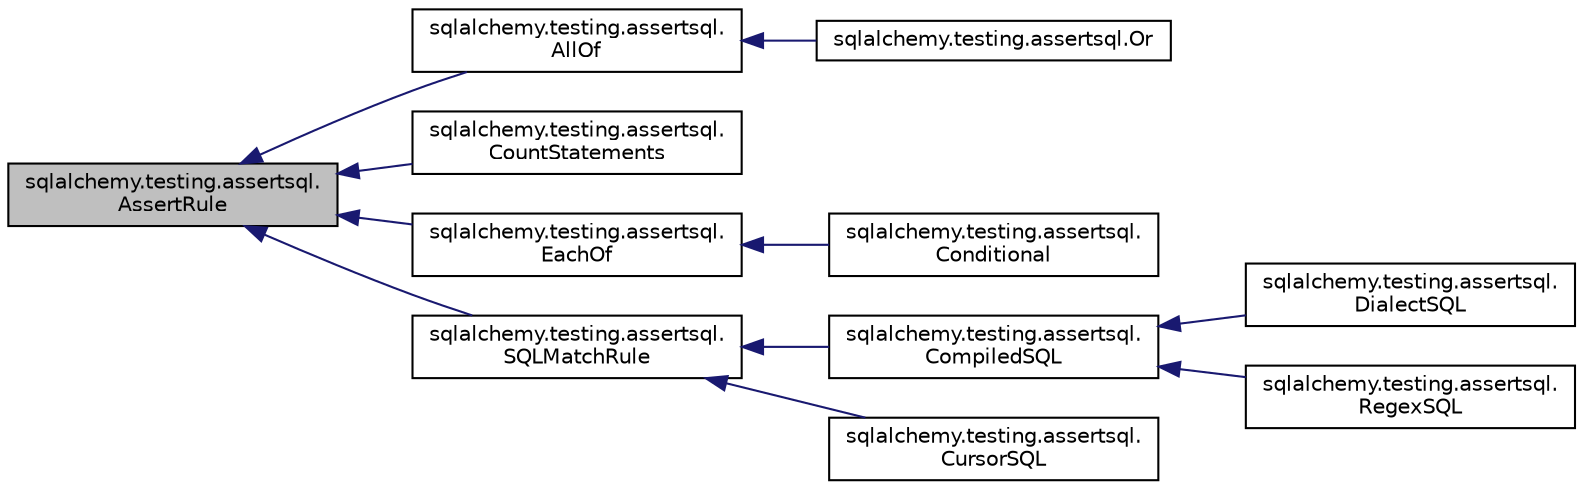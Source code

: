 digraph "sqlalchemy.testing.assertsql.AssertRule"
{
 // LATEX_PDF_SIZE
  edge [fontname="Helvetica",fontsize="10",labelfontname="Helvetica",labelfontsize="10"];
  node [fontname="Helvetica",fontsize="10",shape=record];
  rankdir="LR";
  Node1 [label="sqlalchemy.testing.assertsql.\lAssertRule",height=0.2,width=0.4,color="black", fillcolor="grey75", style="filled", fontcolor="black",tooltip=" "];
  Node1 -> Node2 [dir="back",color="midnightblue",fontsize="10",style="solid",fontname="Helvetica"];
  Node2 [label="sqlalchemy.testing.assertsql.\lAllOf",height=0.2,width=0.4,color="black", fillcolor="white", style="filled",URL="$classsqlalchemy_1_1testing_1_1assertsql_1_1AllOf.html",tooltip=" "];
  Node2 -> Node3 [dir="back",color="midnightblue",fontsize="10",style="solid",fontname="Helvetica"];
  Node3 [label="sqlalchemy.testing.assertsql.Or",height=0.2,width=0.4,color="black", fillcolor="white", style="filled",URL="$classsqlalchemy_1_1testing_1_1assertsql_1_1Or.html",tooltip=" "];
  Node1 -> Node4 [dir="back",color="midnightblue",fontsize="10",style="solid",fontname="Helvetica"];
  Node4 [label="sqlalchemy.testing.assertsql.\lCountStatements",height=0.2,width=0.4,color="black", fillcolor="white", style="filled",URL="$classsqlalchemy_1_1testing_1_1assertsql_1_1CountStatements.html",tooltip=" "];
  Node1 -> Node5 [dir="back",color="midnightblue",fontsize="10",style="solid",fontname="Helvetica"];
  Node5 [label="sqlalchemy.testing.assertsql.\lEachOf",height=0.2,width=0.4,color="black", fillcolor="white", style="filled",URL="$classsqlalchemy_1_1testing_1_1assertsql_1_1EachOf.html",tooltip=" "];
  Node5 -> Node6 [dir="back",color="midnightblue",fontsize="10",style="solid",fontname="Helvetica"];
  Node6 [label="sqlalchemy.testing.assertsql.\lConditional",height=0.2,width=0.4,color="black", fillcolor="white", style="filled",URL="$classsqlalchemy_1_1testing_1_1assertsql_1_1Conditional.html",tooltip=" "];
  Node1 -> Node7 [dir="back",color="midnightblue",fontsize="10",style="solid",fontname="Helvetica"];
  Node7 [label="sqlalchemy.testing.assertsql.\lSQLMatchRule",height=0.2,width=0.4,color="black", fillcolor="white", style="filled",URL="$classsqlalchemy_1_1testing_1_1assertsql_1_1SQLMatchRule.html",tooltip=" "];
  Node7 -> Node8 [dir="back",color="midnightblue",fontsize="10",style="solid",fontname="Helvetica"];
  Node8 [label="sqlalchemy.testing.assertsql.\lCompiledSQL",height=0.2,width=0.4,color="black", fillcolor="white", style="filled",URL="$classsqlalchemy_1_1testing_1_1assertsql_1_1CompiledSQL.html",tooltip=" "];
  Node8 -> Node9 [dir="back",color="midnightblue",fontsize="10",style="solid",fontname="Helvetica"];
  Node9 [label="sqlalchemy.testing.assertsql.\lDialectSQL",height=0.2,width=0.4,color="black", fillcolor="white", style="filled",URL="$classsqlalchemy_1_1testing_1_1assertsql_1_1DialectSQL.html",tooltip=" "];
  Node8 -> Node10 [dir="back",color="midnightblue",fontsize="10",style="solid",fontname="Helvetica"];
  Node10 [label="sqlalchemy.testing.assertsql.\lRegexSQL",height=0.2,width=0.4,color="black", fillcolor="white", style="filled",URL="$classsqlalchemy_1_1testing_1_1assertsql_1_1RegexSQL.html",tooltip=" "];
  Node7 -> Node11 [dir="back",color="midnightblue",fontsize="10",style="solid",fontname="Helvetica"];
  Node11 [label="sqlalchemy.testing.assertsql.\lCursorSQL",height=0.2,width=0.4,color="black", fillcolor="white", style="filled",URL="$classsqlalchemy_1_1testing_1_1assertsql_1_1CursorSQL.html",tooltip=" "];
}

